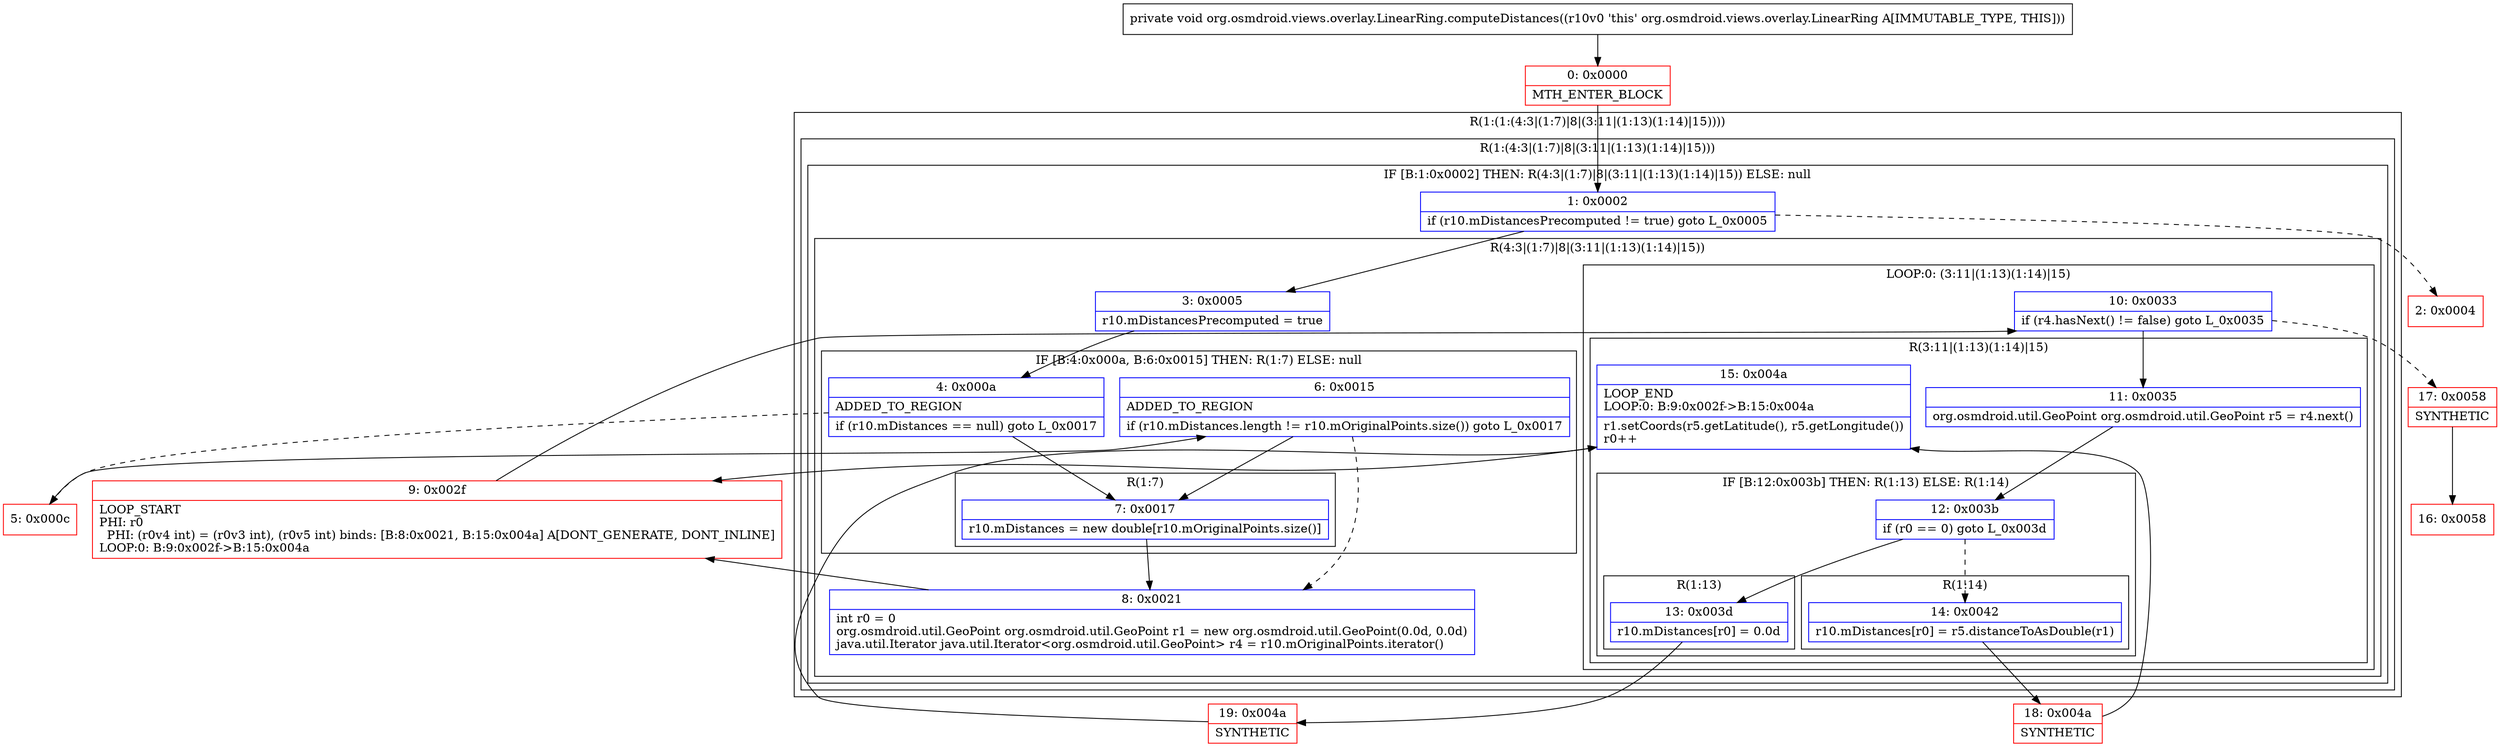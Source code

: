 digraph "CFG fororg.osmdroid.views.overlay.LinearRing.computeDistances()V" {
subgraph cluster_Region_462389158 {
label = "R(1:(1:(4:3|(1:7)|8|(3:11|(1:13)(1:14)|15))))";
node [shape=record,color=blue];
subgraph cluster_Region_1678165813 {
label = "R(1:(4:3|(1:7)|8|(3:11|(1:13)(1:14)|15)))";
node [shape=record,color=blue];
subgraph cluster_IfRegion_613553665 {
label = "IF [B:1:0x0002] THEN: R(4:3|(1:7)|8|(3:11|(1:13)(1:14)|15)) ELSE: null";
node [shape=record,color=blue];
Node_1 [shape=record,label="{1\:\ 0x0002|if (r10.mDistancesPrecomputed != true) goto L_0x0005\l}"];
subgraph cluster_Region_1880385800 {
label = "R(4:3|(1:7)|8|(3:11|(1:13)(1:14)|15))";
node [shape=record,color=blue];
Node_3 [shape=record,label="{3\:\ 0x0005|r10.mDistancesPrecomputed = true\l}"];
subgraph cluster_IfRegion_515814815 {
label = "IF [B:4:0x000a, B:6:0x0015] THEN: R(1:7) ELSE: null";
node [shape=record,color=blue];
Node_4 [shape=record,label="{4\:\ 0x000a|ADDED_TO_REGION\l|if (r10.mDistances == null) goto L_0x0017\l}"];
Node_6 [shape=record,label="{6\:\ 0x0015|ADDED_TO_REGION\l|if (r10.mDistances.length != r10.mOriginalPoints.size()) goto L_0x0017\l}"];
subgraph cluster_Region_2125241249 {
label = "R(1:7)";
node [shape=record,color=blue];
Node_7 [shape=record,label="{7\:\ 0x0017|r10.mDistances = new double[r10.mOriginalPoints.size()]\l}"];
}
}
Node_8 [shape=record,label="{8\:\ 0x0021|int r0 = 0\lorg.osmdroid.util.GeoPoint org.osmdroid.util.GeoPoint r1 = new org.osmdroid.util.GeoPoint(0.0d, 0.0d)\ljava.util.Iterator java.util.Iterator\<org.osmdroid.util.GeoPoint\> r4 = r10.mOriginalPoints.iterator()\l}"];
subgraph cluster_LoopRegion_149334135 {
label = "LOOP:0: (3:11|(1:13)(1:14)|15)";
node [shape=record,color=blue];
Node_10 [shape=record,label="{10\:\ 0x0033|if (r4.hasNext() != false) goto L_0x0035\l}"];
subgraph cluster_Region_724424003 {
label = "R(3:11|(1:13)(1:14)|15)";
node [shape=record,color=blue];
Node_11 [shape=record,label="{11\:\ 0x0035|org.osmdroid.util.GeoPoint org.osmdroid.util.GeoPoint r5 = r4.next()\l}"];
subgraph cluster_IfRegion_1702038337 {
label = "IF [B:12:0x003b] THEN: R(1:13) ELSE: R(1:14)";
node [shape=record,color=blue];
Node_12 [shape=record,label="{12\:\ 0x003b|if (r0 == 0) goto L_0x003d\l}"];
subgraph cluster_Region_514563513 {
label = "R(1:13)";
node [shape=record,color=blue];
Node_13 [shape=record,label="{13\:\ 0x003d|r10.mDistances[r0] = 0.0d\l}"];
}
subgraph cluster_Region_1302653773 {
label = "R(1:14)";
node [shape=record,color=blue];
Node_14 [shape=record,label="{14\:\ 0x0042|r10.mDistances[r0] = r5.distanceToAsDouble(r1)\l}"];
}
}
Node_15 [shape=record,label="{15\:\ 0x004a|LOOP_END\lLOOP:0: B:9:0x002f\-\>B:15:0x004a\l|r1.setCoords(r5.getLatitude(), r5.getLongitude())\lr0++\l}"];
}
}
}
}
}
}
Node_0 [shape=record,color=red,label="{0\:\ 0x0000|MTH_ENTER_BLOCK\l}"];
Node_2 [shape=record,color=red,label="{2\:\ 0x0004}"];
Node_5 [shape=record,color=red,label="{5\:\ 0x000c}"];
Node_9 [shape=record,color=red,label="{9\:\ 0x002f|LOOP_START\lPHI: r0 \l  PHI: (r0v4 int) = (r0v3 int), (r0v5 int) binds: [B:8:0x0021, B:15:0x004a] A[DONT_GENERATE, DONT_INLINE]\lLOOP:0: B:9:0x002f\-\>B:15:0x004a\l}"];
Node_16 [shape=record,color=red,label="{16\:\ 0x0058}"];
Node_17 [shape=record,color=red,label="{17\:\ 0x0058|SYNTHETIC\l}"];
Node_18 [shape=record,color=red,label="{18\:\ 0x004a|SYNTHETIC\l}"];
Node_19 [shape=record,color=red,label="{19\:\ 0x004a|SYNTHETIC\l}"];
MethodNode[shape=record,label="{private void org.osmdroid.views.overlay.LinearRing.computeDistances((r10v0 'this' org.osmdroid.views.overlay.LinearRing A[IMMUTABLE_TYPE, THIS])) }"];
MethodNode -> Node_0;
Node_1 -> Node_2[style=dashed];
Node_1 -> Node_3;
Node_3 -> Node_4;
Node_4 -> Node_5[style=dashed];
Node_4 -> Node_7;
Node_6 -> Node_7;
Node_6 -> Node_8[style=dashed];
Node_7 -> Node_8;
Node_8 -> Node_9;
Node_10 -> Node_11;
Node_10 -> Node_17[style=dashed];
Node_11 -> Node_12;
Node_12 -> Node_13;
Node_12 -> Node_14[style=dashed];
Node_13 -> Node_19;
Node_14 -> Node_18;
Node_15 -> Node_9;
Node_0 -> Node_1;
Node_5 -> Node_6;
Node_9 -> Node_10;
Node_17 -> Node_16;
Node_18 -> Node_15;
Node_19 -> Node_15;
}

